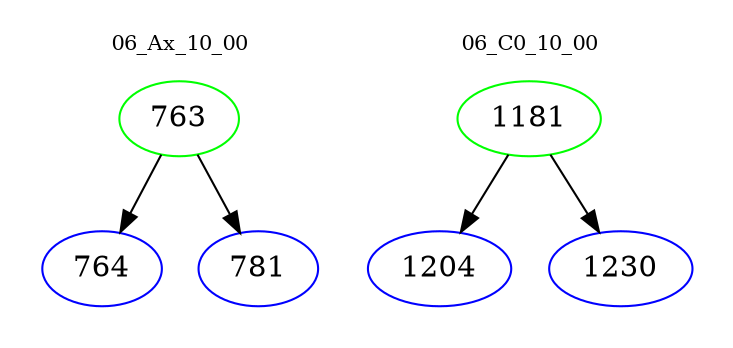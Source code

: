 digraph{
subgraph cluster_0 {
color = white
label = "06_Ax_10_00";
fontsize=10;
T0_763 [label="763", color="green"]
T0_763 -> T0_764 [color="black"]
T0_764 [label="764", color="blue"]
T0_763 -> T0_781 [color="black"]
T0_781 [label="781", color="blue"]
}
subgraph cluster_1 {
color = white
label = "06_C0_10_00";
fontsize=10;
T1_1181 [label="1181", color="green"]
T1_1181 -> T1_1204 [color="black"]
T1_1204 [label="1204", color="blue"]
T1_1181 -> T1_1230 [color="black"]
T1_1230 [label="1230", color="blue"]
}
}
